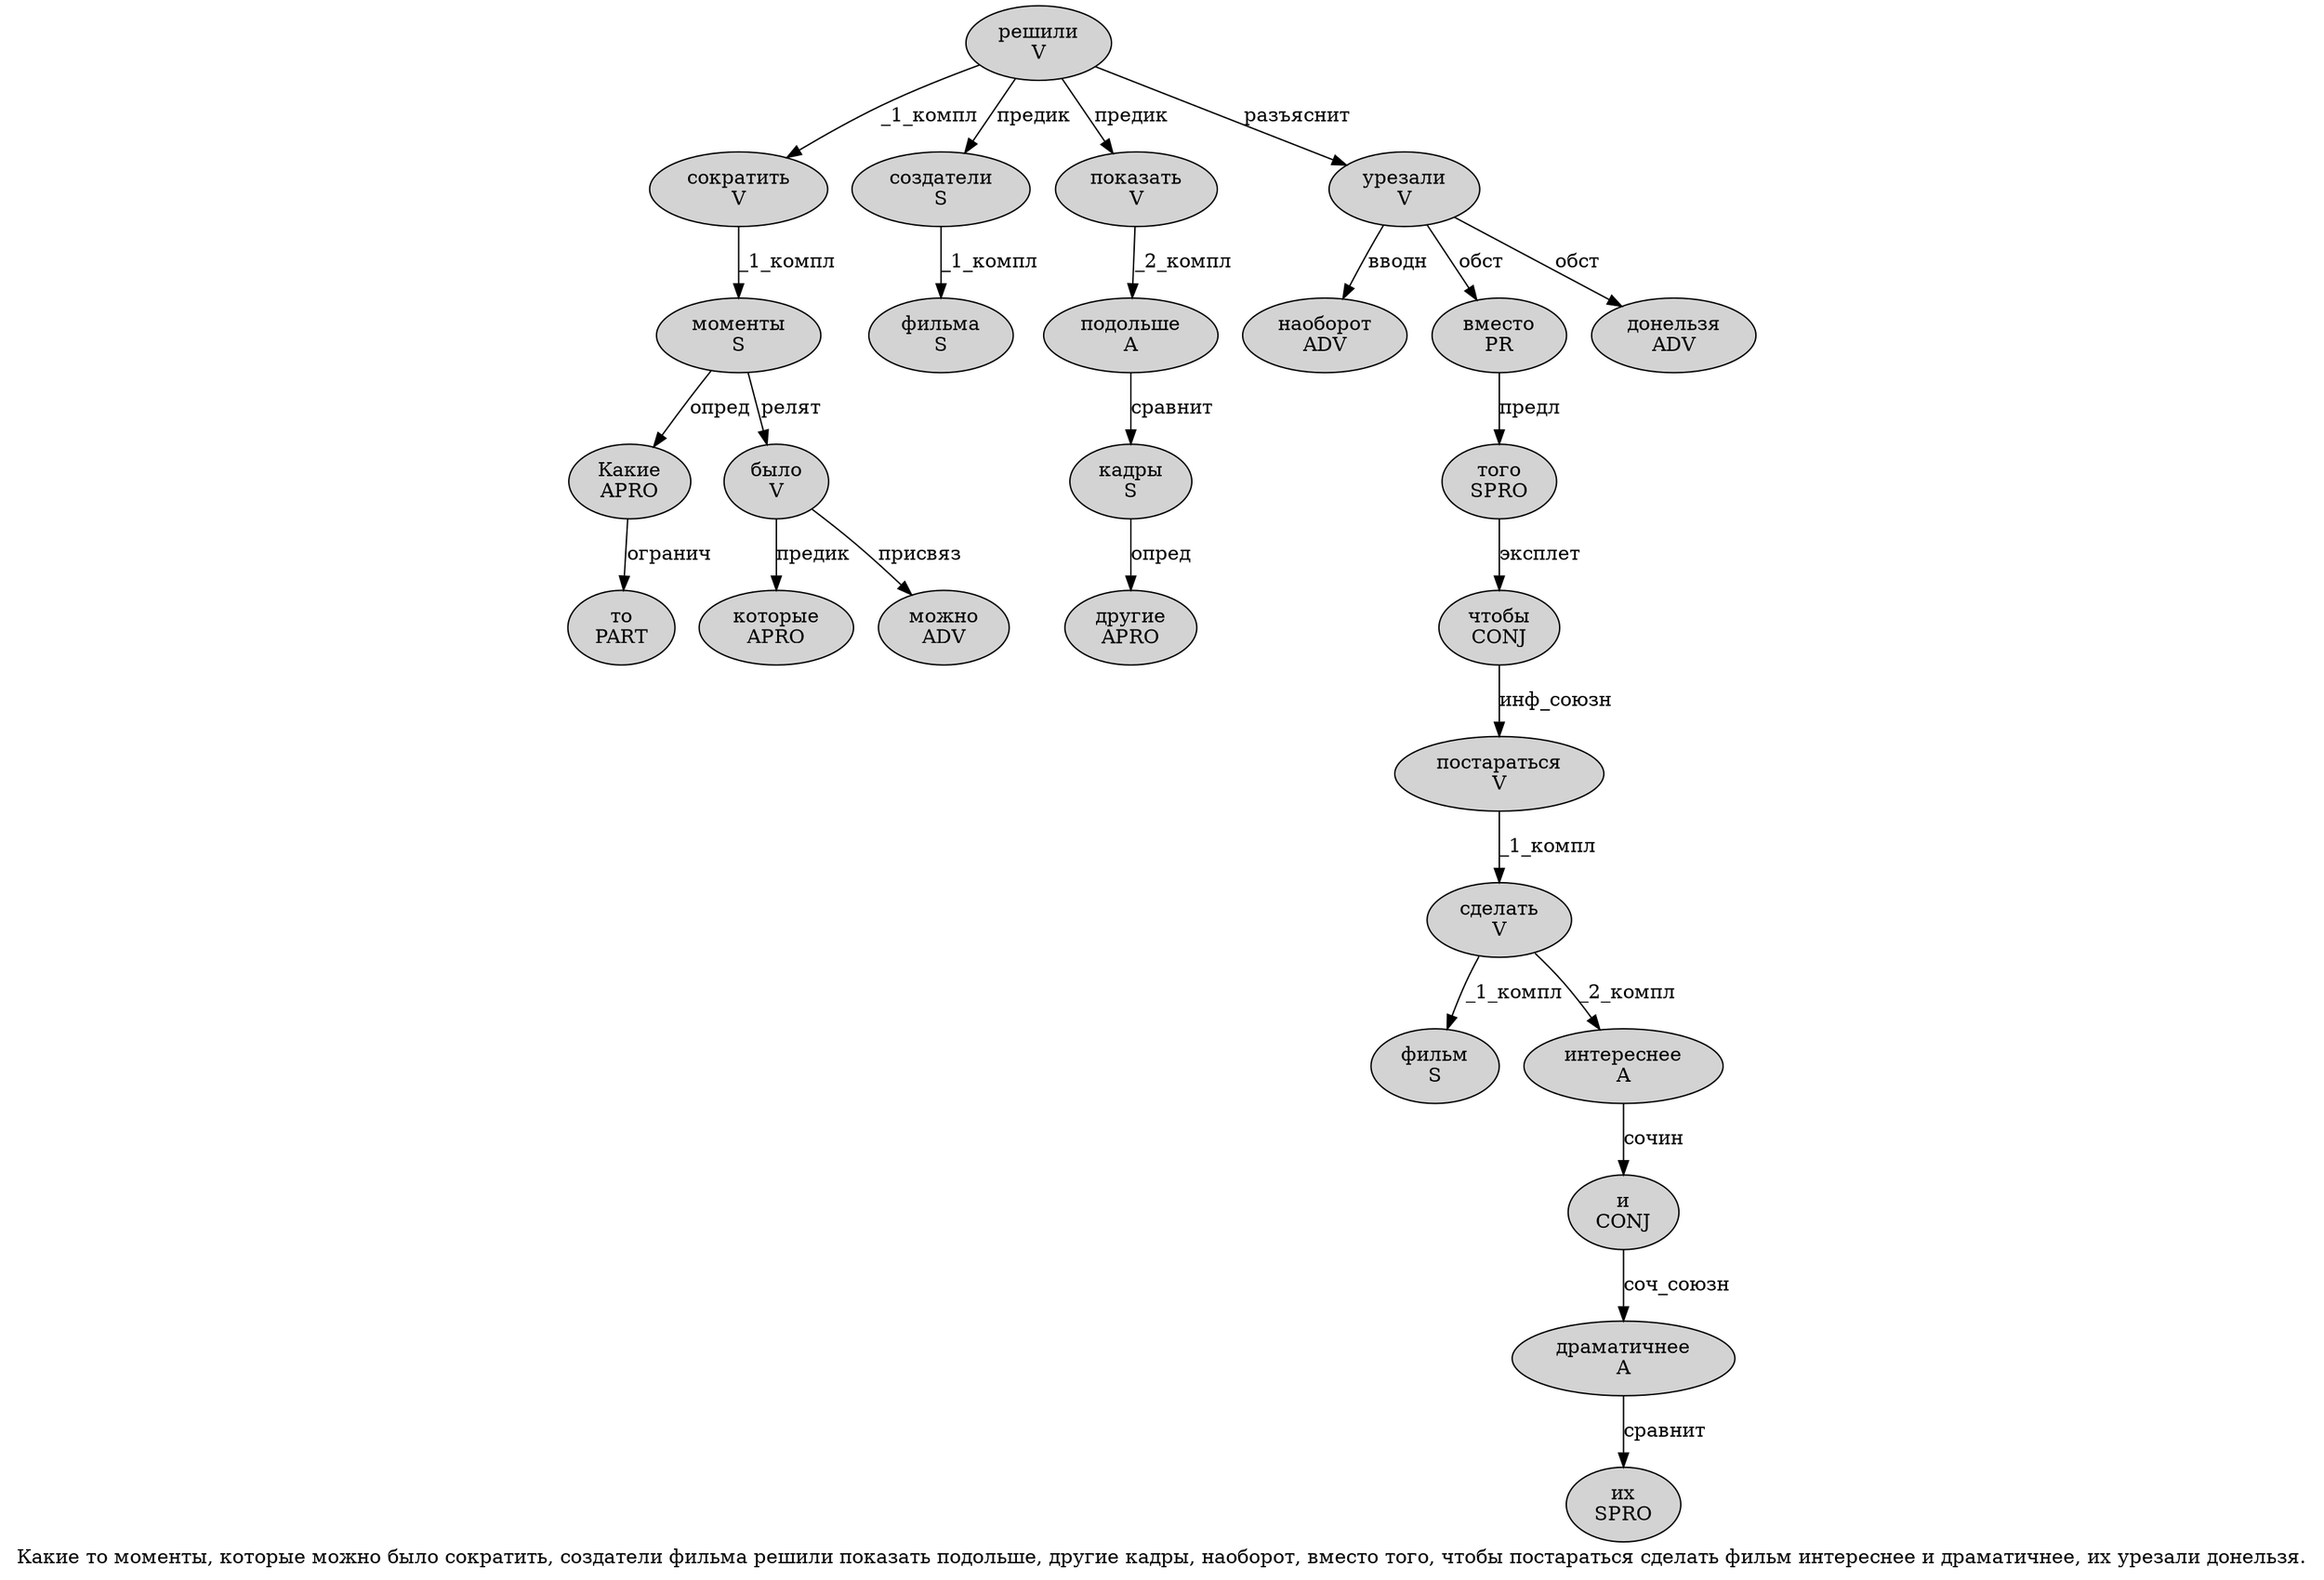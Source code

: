 digraph SENTENCE_3682 {
	graph [label="Какие то моменты, которые можно было сократить, создатели фильма решили показать подольше, другие кадры, наоборот, вместо того, чтобы постараться сделать фильм интереснее и драматичнее, их урезали донельзя."]
	node [style=filled]
		0 [label="Какие
APRO" color="" fillcolor=lightgray penwidth=1 shape=ellipse]
		1 [label="то
PART" color="" fillcolor=lightgray penwidth=1 shape=ellipse]
		2 [label="моменты
S" color="" fillcolor=lightgray penwidth=1 shape=ellipse]
		4 [label="которые
APRO" color="" fillcolor=lightgray penwidth=1 shape=ellipse]
		5 [label="можно
ADV" color="" fillcolor=lightgray penwidth=1 shape=ellipse]
		6 [label="было
V" color="" fillcolor=lightgray penwidth=1 shape=ellipse]
		7 [label="сократить
V" color="" fillcolor=lightgray penwidth=1 shape=ellipse]
		9 [label="создатели
S" color="" fillcolor=lightgray penwidth=1 shape=ellipse]
		10 [label="фильма
S" color="" fillcolor=lightgray penwidth=1 shape=ellipse]
		11 [label="решили
V" color="" fillcolor=lightgray penwidth=1 shape=ellipse]
		12 [label="показать
V" color="" fillcolor=lightgray penwidth=1 shape=ellipse]
		13 [label="подольше
A" color="" fillcolor=lightgray penwidth=1 shape=ellipse]
		15 [label="другие
APRO" color="" fillcolor=lightgray penwidth=1 shape=ellipse]
		16 [label="кадры
S" color="" fillcolor=lightgray penwidth=1 shape=ellipse]
		18 [label="наоборот
ADV" color="" fillcolor=lightgray penwidth=1 shape=ellipse]
		20 [label="вместо
PR" color="" fillcolor=lightgray penwidth=1 shape=ellipse]
		21 [label="того
SPRO" color="" fillcolor=lightgray penwidth=1 shape=ellipse]
		23 [label="чтобы
CONJ" color="" fillcolor=lightgray penwidth=1 shape=ellipse]
		24 [label="постараться
V" color="" fillcolor=lightgray penwidth=1 shape=ellipse]
		25 [label="сделать
V" color="" fillcolor=lightgray penwidth=1 shape=ellipse]
		26 [label="фильм
S" color="" fillcolor=lightgray penwidth=1 shape=ellipse]
		27 [label="интереснее
A" color="" fillcolor=lightgray penwidth=1 shape=ellipse]
		28 [label="и
CONJ" color="" fillcolor=lightgray penwidth=1 shape=ellipse]
		29 [label="драматичнее
A" color="" fillcolor=lightgray penwidth=1 shape=ellipse]
		31 [label="их
SPRO" color="" fillcolor=lightgray penwidth=1 shape=ellipse]
		32 [label="урезали
V" color="" fillcolor=lightgray penwidth=1 shape=ellipse]
		33 [label="донельзя
ADV" color="" fillcolor=lightgray penwidth=1 shape=ellipse]
			13 -> 16 [label="сравнит"]
			29 -> 31 [label="сравнит"]
			28 -> 29 [label="соч_союзн"]
			24 -> 25 [label="_1_компл"]
			7 -> 2 [label="_1_компл"]
			9 -> 10 [label="_1_компл"]
			6 -> 4 [label="предик"]
			6 -> 5 [label="присвяз"]
			20 -> 21 [label="предл"]
			2 -> 0 [label="опред"]
			2 -> 6 [label="релят"]
			11 -> 7 [label="_1_компл"]
			11 -> 9 [label="предик"]
			11 -> 12 [label="предик"]
			11 -> 32 [label="разъяснит"]
			12 -> 13 [label="_2_компл"]
			23 -> 24 [label="инф_союзн"]
			21 -> 23 [label="эксплет"]
			16 -> 15 [label="опред"]
			25 -> 26 [label="_1_компл"]
			25 -> 27 [label="_2_компл"]
			27 -> 28 [label="сочин"]
			0 -> 1 [label="огранич"]
			32 -> 18 [label="вводн"]
			32 -> 20 [label="обст"]
			32 -> 33 [label="обст"]
}